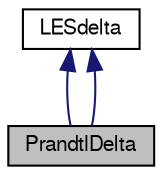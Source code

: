 digraph "PrandtlDelta"
{
  bgcolor="transparent";
  edge [fontname="FreeSans",fontsize="10",labelfontname="FreeSans",labelfontsize="10"];
  node [fontname="FreeSans",fontsize="10",shape=record];
  Node0 [label="PrandtlDelta",height=0.2,width=0.4,color="black", fillcolor="grey75", style="filled", fontcolor="black"];
  Node1 -> Node0 [dir="back",color="midnightblue",fontsize="10",style="solid",fontname="FreeSans"];
  Node1 [label="LESdelta",height=0.2,width=0.4,color="black",URL="$a31110.html",tooltip="Abstract base class for LES deltas. "];
  Node1 -> Node0 [dir="back",color="midnightblue",fontsize="10",style="solid",fontname="FreeSans"];
}
